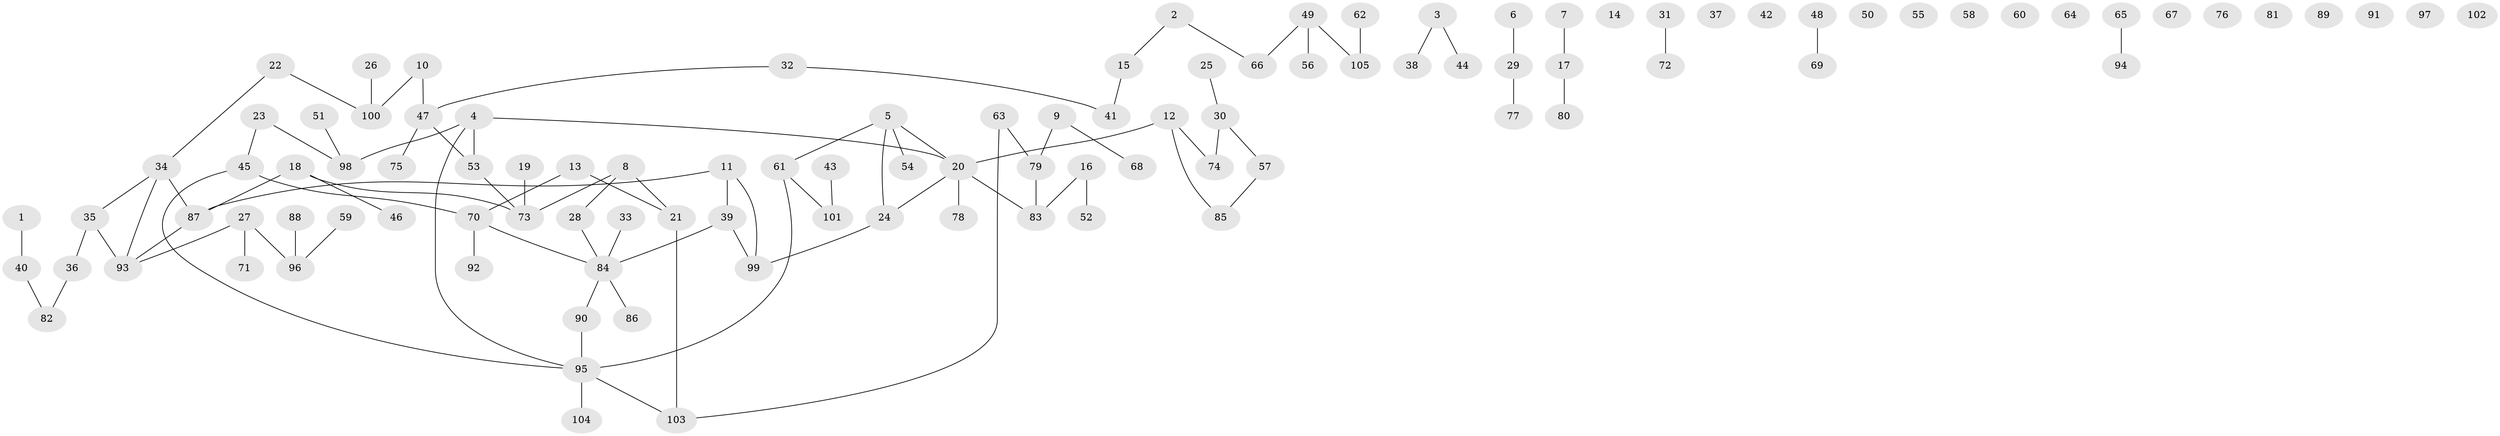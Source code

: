 // Generated by graph-tools (version 1.1) at 2025/00/03/09/25 03:00:40]
// undirected, 105 vertices, 98 edges
graph export_dot {
graph [start="1"]
  node [color=gray90,style=filled];
  1;
  2;
  3;
  4;
  5;
  6;
  7;
  8;
  9;
  10;
  11;
  12;
  13;
  14;
  15;
  16;
  17;
  18;
  19;
  20;
  21;
  22;
  23;
  24;
  25;
  26;
  27;
  28;
  29;
  30;
  31;
  32;
  33;
  34;
  35;
  36;
  37;
  38;
  39;
  40;
  41;
  42;
  43;
  44;
  45;
  46;
  47;
  48;
  49;
  50;
  51;
  52;
  53;
  54;
  55;
  56;
  57;
  58;
  59;
  60;
  61;
  62;
  63;
  64;
  65;
  66;
  67;
  68;
  69;
  70;
  71;
  72;
  73;
  74;
  75;
  76;
  77;
  78;
  79;
  80;
  81;
  82;
  83;
  84;
  85;
  86;
  87;
  88;
  89;
  90;
  91;
  92;
  93;
  94;
  95;
  96;
  97;
  98;
  99;
  100;
  101;
  102;
  103;
  104;
  105;
  1 -- 40;
  2 -- 15;
  2 -- 66;
  3 -- 38;
  3 -- 44;
  4 -- 20;
  4 -- 53;
  4 -- 95;
  4 -- 98;
  5 -- 20;
  5 -- 24;
  5 -- 54;
  5 -- 61;
  6 -- 29;
  7 -- 17;
  8 -- 21;
  8 -- 28;
  8 -- 73;
  9 -- 68;
  9 -- 79;
  10 -- 47;
  10 -- 100;
  11 -- 39;
  11 -- 87;
  11 -- 99;
  12 -- 20;
  12 -- 74;
  12 -- 85;
  13 -- 21;
  13 -- 70;
  15 -- 41;
  16 -- 52;
  16 -- 83;
  17 -- 80;
  18 -- 46;
  18 -- 73;
  18 -- 87;
  19 -- 73;
  20 -- 24;
  20 -- 78;
  20 -- 83;
  21 -- 103;
  22 -- 34;
  22 -- 100;
  23 -- 45;
  23 -- 98;
  24 -- 99;
  25 -- 30;
  26 -- 100;
  27 -- 71;
  27 -- 93;
  27 -- 96;
  28 -- 84;
  29 -- 77;
  30 -- 57;
  30 -- 74;
  31 -- 72;
  32 -- 41;
  32 -- 47;
  33 -- 84;
  34 -- 35;
  34 -- 87;
  34 -- 93;
  35 -- 36;
  35 -- 93;
  36 -- 82;
  39 -- 84;
  39 -- 99;
  40 -- 82;
  43 -- 101;
  45 -- 70;
  45 -- 95;
  47 -- 53;
  47 -- 75;
  48 -- 69;
  49 -- 56;
  49 -- 66;
  49 -- 105;
  51 -- 98;
  53 -- 73;
  57 -- 85;
  59 -- 96;
  61 -- 95;
  61 -- 101;
  62 -- 105;
  63 -- 79;
  63 -- 103;
  65 -- 94;
  70 -- 84;
  70 -- 92;
  79 -- 83;
  84 -- 86;
  84 -- 90;
  87 -- 93;
  88 -- 96;
  90 -- 95;
  95 -- 103;
  95 -- 104;
}

